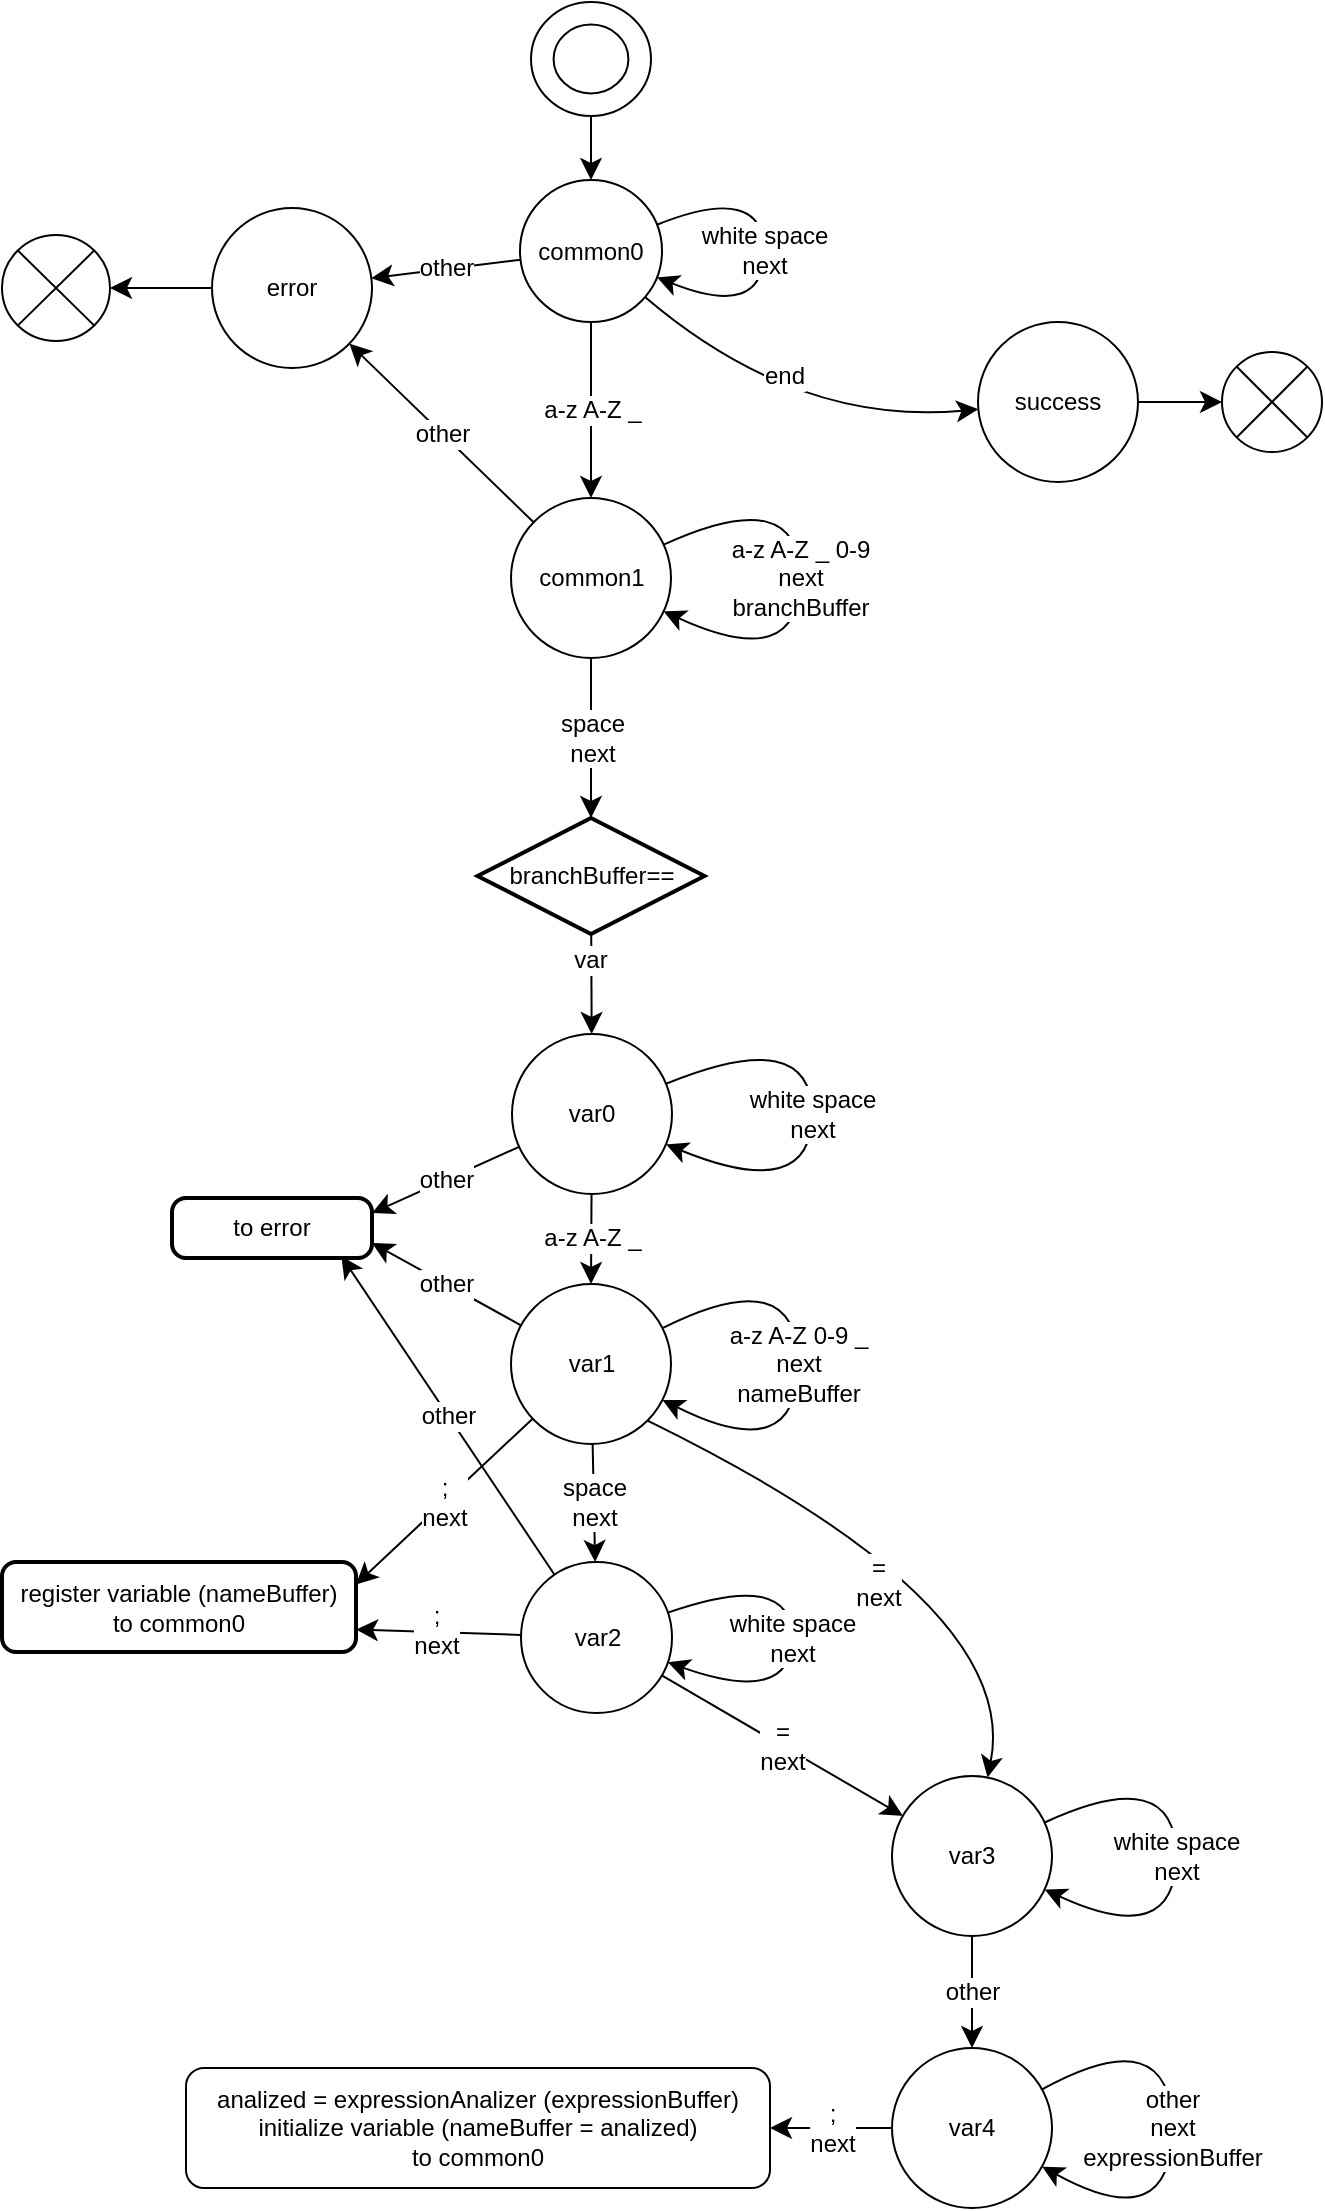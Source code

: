 <mxfile version="24.8.4">
  <diagram name="ページ1" id="jkC7DBFYIMHmfHFSw2ls">
    <mxGraphModel dx="2074" dy="1234" grid="0" gridSize="10" guides="1" tooltips="1" connect="1" arrows="1" fold="1" page="0" pageScale="1" pageWidth="827" pageHeight="1169" math="0" shadow="0">
      <root>
        <mxCell id="0" />
        <mxCell id="1" parent="0" />
        <mxCell id="uNL0XxB8N9niCBaAOZDF-7" value="a-z A-Z _" style="edgeStyle=none;curved=1;rounded=0;orthogonalLoop=1;jettySize=auto;html=1;fontSize=12;startSize=8;endSize=8;" edge="1" parent="1" source="uNL0XxB8N9niCBaAOZDF-1" target="uNL0XxB8N9niCBaAOZDF-6">
          <mxGeometry relative="1" as="geometry" />
        </mxCell>
        <mxCell id="uNL0XxB8N9niCBaAOZDF-9" value="other" style="edgeStyle=none;curved=1;rounded=0;orthogonalLoop=1;jettySize=auto;html=1;fontSize=12;startSize=8;endSize=8;" edge="1" parent="1" source="uNL0XxB8N9niCBaAOZDF-1" target="uNL0XxB8N9niCBaAOZDF-8">
          <mxGeometry relative="1" as="geometry" />
        </mxCell>
        <mxCell id="uNL0XxB8N9niCBaAOZDF-50" value="end" style="edgeStyle=none;curved=1;rounded=0;orthogonalLoop=1;jettySize=auto;html=1;fontSize=12;startSize=8;endSize=8;" edge="1" parent="1" source="uNL0XxB8N9niCBaAOZDF-1" target="uNL0XxB8N9niCBaAOZDF-51">
          <mxGeometry x="-0.177" y="15" relative="1" as="geometry">
            <mxPoint x="226" y="130.912" as="targetPoint" />
            <Array as="points">
              <mxPoint x="92" y="157" />
            </Array>
            <mxPoint as="offset" />
          </mxGeometry>
        </mxCell>
        <mxCell id="uNL0XxB8N9niCBaAOZDF-1" value="common0" style="ellipse;whiteSpace=wrap;html=1;aspect=fixed;" vertex="1" parent="1">
          <mxGeometry x="-46" y="34" width="71" height="71" as="geometry" />
        </mxCell>
        <mxCell id="uNL0XxB8N9niCBaAOZDF-2" style="edgeStyle=none;curved=1;rounded=0;orthogonalLoop=1;jettySize=auto;html=1;entryX=1;entryY=0.5;entryDx=0;entryDy=0;fontSize=12;startSize=8;endSize=8;" edge="1" parent="1" source="uNL0XxB8N9niCBaAOZDF-1" target="uNL0XxB8N9niCBaAOZDF-1">
          <mxGeometry relative="1" as="geometry" />
        </mxCell>
        <mxCell id="uNL0XxB8N9niCBaAOZDF-5" value="white space&lt;br&gt;next" style="edgeStyle=none;curved=1;rounded=0;orthogonalLoop=1;jettySize=auto;html=1;fontSize=12;startSize=8;endSize=8;" edge="1" parent="1" source="uNL0XxB8N9niCBaAOZDF-1" target="uNL0XxB8N9niCBaAOZDF-1">
          <mxGeometry relative="1" as="geometry">
            <Array as="points">
              <mxPoint x="76" y="104" />
            </Array>
          </mxGeometry>
        </mxCell>
        <mxCell id="uNL0XxB8N9niCBaAOZDF-12" value="other" style="edgeStyle=none;curved=1;rounded=0;orthogonalLoop=1;jettySize=auto;html=1;fontSize=12;startSize=8;endSize=8;" edge="1" parent="1" source="uNL0XxB8N9niCBaAOZDF-6" target="uNL0XxB8N9niCBaAOZDF-8">
          <mxGeometry relative="1" as="geometry" />
        </mxCell>
        <mxCell id="uNL0XxB8N9niCBaAOZDF-19" value="space&lt;br&gt;next" style="edgeStyle=none;curved=1;rounded=0;orthogonalLoop=1;jettySize=auto;html=1;fontSize=12;startSize=8;endSize=8;entryX=0.5;entryY=0;entryDx=0;entryDy=0;entryPerimeter=0;" edge="1" parent="1" source="uNL0XxB8N9niCBaAOZDF-6" target="uNL0XxB8N9niCBaAOZDF-20">
          <mxGeometry relative="1" as="geometry">
            <mxPoint x="-10.25" y="317" as="targetPoint" />
          </mxGeometry>
        </mxCell>
        <mxCell id="uNL0XxB8N9niCBaAOZDF-6" value="common1" style="ellipse;whiteSpace=wrap;html=1;aspect=fixed;" vertex="1" parent="1">
          <mxGeometry x="-50.5" y="193" width="80" height="80" as="geometry" />
        </mxCell>
        <mxCell id="uNL0XxB8N9niCBaAOZDF-8" value="error" style="ellipse;whiteSpace=wrap;html=1;aspect=fixed;" vertex="1" parent="1">
          <mxGeometry x="-200" y="48" width="80" height="80" as="geometry" />
        </mxCell>
        <mxCell id="uNL0XxB8N9niCBaAOZDF-10" value="a-z A-Z _ 0-9&lt;br&gt;next&lt;br&gt;branchBuffer" style="edgeStyle=none;curved=1;rounded=0;orthogonalLoop=1;jettySize=auto;html=1;fontSize=12;startSize=8;endSize=8;" edge="1" parent="1" source="uNL0XxB8N9niCBaAOZDF-6" target="uNL0XxB8N9niCBaAOZDF-6">
          <mxGeometry relative="1" as="geometry">
            <Array as="points">
              <mxPoint x="94" y="281" />
            </Array>
          </mxGeometry>
        </mxCell>
        <mxCell id="uNL0XxB8N9niCBaAOZDF-15" style="edgeStyle=none;curved=1;rounded=0;orthogonalLoop=1;jettySize=auto;html=1;entryX=0.5;entryY=0;entryDx=0;entryDy=0;fontSize=12;startSize=8;endSize=8;" edge="1" parent="1" source="uNL0XxB8N9niCBaAOZDF-13" target="uNL0XxB8N9niCBaAOZDF-1">
          <mxGeometry relative="1" as="geometry" />
        </mxCell>
        <mxCell id="uNL0XxB8N9niCBaAOZDF-13" value="" style="verticalLabelPosition=bottom;verticalAlign=top;html=1;shape=mxgraph.basic.donut;dx=11.29;" vertex="1" parent="1">
          <mxGeometry x="-40.5" y="-55" width="60" height="57" as="geometry" />
        </mxCell>
        <mxCell id="uNL0XxB8N9niCBaAOZDF-16" value="" style="verticalLabelPosition=bottom;verticalAlign=top;html=1;shape=mxgraph.flowchart.or;" vertex="1" parent="1">
          <mxGeometry x="-305" y="61.5" width="54" height="53" as="geometry" />
        </mxCell>
        <mxCell id="uNL0XxB8N9niCBaAOZDF-17" style="edgeStyle=none;curved=1;rounded=0;orthogonalLoop=1;jettySize=auto;html=1;entryX=1;entryY=0.5;entryDx=0;entryDy=0;entryPerimeter=0;fontSize=12;startSize=8;endSize=8;" edge="1" parent="1" source="uNL0XxB8N9niCBaAOZDF-8" target="uNL0XxB8N9niCBaAOZDF-16">
          <mxGeometry relative="1" as="geometry" />
        </mxCell>
        <mxCell id="uNL0XxB8N9niCBaAOZDF-22" style="edgeStyle=none;curved=1;rounded=0;orthogonalLoop=1;jettySize=auto;html=1;fontSize=12;startSize=8;endSize=8;" edge="1" parent="1" source="uNL0XxB8N9niCBaAOZDF-20" target="uNL0XxB8N9niCBaAOZDF-21">
          <mxGeometry relative="1" as="geometry" />
        </mxCell>
        <mxCell id="uNL0XxB8N9niCBaAOZDF-23" value="var" style="edgeLabel;html=1;align=center;verticalAlign=middle;resizable=0;points=[];fontSize=12;" vertex="1" connectable="0" parent="uNL0XxB8N9niCBaAOZDF-22">
          <mxGeometry x="-0.475" y="-1" relative="1" as="geometry">
            <mxPoint as="offset" />
          </mxGeometry>
        </mxCell>
        <mxCell id="uNL0XxB8N9niCBaAOZDF-20" value="branchBuffer==" style="strokeWidth=2;html=1;shape=mxgraph.flowchart.decision;whiteSpace=wrap;" vertex="1" parent="1">
          <mxGeometry x="-67.25" y="353" width="113.5" height="58" as="geometry" />
        </mxCell>
        <mxCell id="uNL0XxB8N9niCBaAOZDF-26" value="a-z A-Z _" style="edgeStyle=none;curved=1;rounded=0;orthogonalLoop=1;jettySize=auto;html=1;entryX=0.5;entryY=0;entryDx=0;entryDy=0;fontSize=12;startSize=8;endSize=8;" edge="1" parent="1" source="uNL0XxB8N9niCBaAOZDF-21" target="uNL0XxB8N9niCBaAOZDF-25">
          <mxGeometry relative="1" as="geometry" />
        </mxCell>
        <mxCell id="uNL0XxB8N9niCBaAOZDF-29" value="other" style="edgeStyle=none;curved=1;rounded=0;orthogonalLoop=1;jettySize=auto;html=1;fontSize=12;startSize=8;endSize=8;entryX=1;entryY=0.25;entryDx=0;entryDy=0;" edge="1" parent="1" source="uNL0XxB8N9niCBaAOZDF-21" target="uNL0XxB8N9niCBaAOZDF-28">
          <mxGeometry relative="1" as="geometry" />
        </mxCell>
        <mxCell id="uNL0XxB8N9niCBaAOZDF-21" value="var0" style="ellipse;whiteSpace=wrap;html=1;aspect=fixed;" vertex="1" parent="1">
          <mxGeometry x="-50" y="461" width="80" height="80" as="geometry" />
        </mxCell>
        <mxCell id="uNL0XxB8N9niCBaAOZDF-24" value="white space&lt;br&gt;next" style="edgeStyle=none;curved=1;rounded=0;orthogonalLoop=1;jettySize=auto;html=1;fontSize=12;startSize=8;endSize=8;" edge="1" parent="1" source="uNL0XxB8N9niCBaAOZDF-21" target="uNL0XxB8N9niCBaAOZDF-21">
          <mxGeometry relative="1" as="geometry">
            <Array as="points">
              <mxPoint x="100" y="546" />
            </Array>
          </mxGeometry>
        </mxCell>
        <mxCell id="uNL0XxB8N9niCBaAOZDF-31" value="other" style="edgeStyle=none;curved=1;rounded=0;orthogonalLoop=1;jettySize=auto;html=1;fontSize=12;startSize=8;endSize=8;entryX=1;entryY=0.75;entryDx=0;entryDy=0;" edge="1" parent="1" source="uNL0XxB8N9niCBaAOZDF-25" target="uNL0XxB8N9niCBaAOZDF-28">
          <mxGeometry relative="1" as="geometry" />
        </mxCell>
        <mxCell id="uNL0XxB8N9niCBaAOZDF-33" value=";&lt;div&gt;next&lt;/div&gt;" style="edgeStyle=none;curved=1;rounded=0;orthogonalLoop=1;jettySize=auto;html=1;fontSize=12;startSize=8;endSize=8;entryX=1;entryY=0.25;entryDx=0;entryDy=0;" edge="1" parent="1" source="uNL0XxB8N9niCBaAOZDF-25" target="uNL0XxB8N9niCBaAOZDF-32">
          <mxGeometry relative="1" as="geometry" />
        </mxCell>
        <mxCell id="uNL0XxB8N9niCBaAOZDF-42" value="=&lt;div&gt;next&lt;/div&gt;" style="edgeStyle=none;curved=1;rounded=0;orthogonalLoop=1;jettySize=auto;html=1;fontSize=12;startSize=8;endSize=8;exitX=1;exitY=1;exitDx=0;exitDy=0;" edge="1" parent="1" source="uNL0XxB8N9niCBaAOZDF-25" target="uNL0XxB8N9niCBaAOZDF-40">
          <mxGeometry x="-0.064" y="-22" relative="1" as="geometry">
            <Array as="points">
              <mxPoint x="205" y="746" />
            </Array>
            <mxPoint as="offset" />
          </mxGeometry>
        </mxCell>
        <mxCell id="uNL0XxB8N9niCBaAOZDF-25" value="var1" style="ellipse;whiteSpace=wrap;html=1;aspect=fixed;" vertex="1" parent="1">
          <mxGeometry x="-50.5" y="586" width="80" height="80" as="geometry" />
        </mxCell>
        <mxCell id="uNL0XxB8N9niCBaAOZDF-28" value="to error" style="rounded=1;whiteSpace=wrap;html=1;absoluteArcSize=1;arcSize=14;strokeWidth=2;" vertex="1" parent="1">
          <mxGeometry x="-220" y="543" width="100" height="30" as="geometry" />
        </mxCell>
        <mxCell id="uNL0XxB8N9niCBaAOZDF-30" value="a-z A-Z 0-9 _&lt;br&gt;next&lt;br&gt;nameBuffer" style="edgeStyle=none;curved=1;rounded=0;orthogonalLoop=1;jettySize=auto;html=1;fontSize=12;startSize=8;endSize=8;" edge="1" parent="1" source="uNL0XxB8N9niCBaAOZDF-25" target="uNL0XxB8N9niCBaAOZDF-25">
          <mxGeometry relative="1" as="geometry">
            <Array as="points">
              <mxPoint x="93" y="678" />
            </Array>
          </mxGeometry>
        </mxCell>
        <mxCell id="uNL0XxB8N9niCBaAOZDF-32" value="register variable (nameBuffer)&lt;br&gt;to common0" style="rounded=1;whiteSpace=wrap;html=1;absoluteArcSize=1;arcSize=14;strokeWidth=2;" vertex="1" parent="1">
          <mxGeometry x="-305" y="725" width="177" height="45" as="geometry" />
        </mxCell>
        <mxCell id="uNL0XxB8N9niCBaAOZDF-36" style="edgeStyle=none;curved=1;rounded=0;orthogonalLoop=1;jettySize=auto;html=1;entryX=1;entryY=0.75;entryDx=0;entryDy=0;fontSize=12;startSize=8;endSize=8;" edge="1" parent="1" source="uNL0XxB8N9niCBaAOZDF-34" target="uNL0XxB8N9niCBaAOZDF-32">
          <mxGeometry relative="1" as="geometry" />
        </mxCell>
        <mxCell id="uNL0XxB8N9niCBaAOZDF-37" value=";&lt;div&gt;next&lt;/div&gt;" style="edgeLabel;html=1;align=center;verticalAlign=middle;resizable=0;points=[];fontSize=12;" vertex="1" connectable="0" parent="uNL0XxB8N9niCBaAOZDF-36">
          <mxGeometry x="0.047" y="-1" relative="1" as="geometry">
            <mxPoint as="offset" />
          </mxGeometry>
        </mxCell>
        <mxCell id="uNL0XxB8N9niCBaAOZDF-41" value="=&lt;div&gt;next&lt;/div&gt;" style="edgeStyle=none;curved=1;rounded=0;orthogonalLoop=1;jettySize=auto;html=1;fontSize=12;startSize=8;endSize=8;" edge="1" parent="1" source="uNL0XxB8N9niCBaAOZDF-34" target="uNL0XxB8N9niCBaAOZDF-40">
          <mxGeometry relative="1" as="geometry" />
        </mxCell>
        <mxCell id="uNL0XxB8N9niCBaAOZDF-34" value="var2" style="ellipse;whiteSpace=wrap;html=1;aspect=fixed;" vertex="1" parent="1">
          <mxGeometry x="-45.5" y="725" width="75.5" height="75.5" as="geometry" />
        </mxCell>
        <mxCell id="uNL0XxB8N9niCBaAOZDF-35" value="space&lt;br&gt;next" style="edgeStyle=none;curved=1;rounded=0;orthogonalLoop=1;jettySize=auto;html=1;fontSize=12;startSize=8;endSize=8;" edge="1" parent="1" source="uNL0XxB8N9niCBaAOZDF-25" target="uNL0XxB8N9niCBaAOZDF-34">
          <mxGeometry relative="1" as="geometry" />
        </mxCell>
        <mxCell id="uNL0XxB8N9niCBaAOZDF-38" value="white space&lt;br&gt;next" style="edgeStyle=none;curved=1;rounded=0;orthogonalLoop=1;jettySize=auto;html=1;fontSize=12;startSize=8;endSize=8;" edge="1" parent="1" source="uNL0XxB8N9niCBaAOZDF-34" target="uNL0XxB8N9niCBaAOZDF-34">
          <mxGeometry relative="1" as="geometry">
            <Array as="points">
              <mxPoint x="90" y="797" />
            </Array>
          </mxGeometry>
        </mxCell>
        <mxCell id="uNL0XxB8N9niCBaAOZDF-39" value="other" style="edgeStyle=none;curved=1;rounded=0;orthogonalLoop=1;jettySize=auto;html=1;entryX=0.847;entryY=0.971;entryDx=0;entryDy=0;entryPerimeter=0;fontSize=12;startSize=8;endSize=8;" edge="1" parent="1" source="uNL0XxB8N9niCBaAOZDF-34" target="uNL0XxB8N9niCBaAOZDF-28">
          <mxGeometry relative="1" as="geometry" />
        </mxCell>
        <mxCell id="uNL0XxB8N9niCBaAOZDF-45" value="other" style="edgeStyle=none;curved=1;rounded=0;orthogonalLoop=1;jettySize=auto;html=1;fontSize=12;startSize=8;endSize=8;" edge="1" parent="1" source="uNL0XxB8N9niCBaAOZDF-40" target="uNL0XxB8N9niCBaAOZDF-44">
          <mxGeometry relative="1" as="geometry" />
        </mxCell>
        <mxCell id="uNL0XxB8N9niCBaAOZDF-40" value="var3" style="ellipse;whiteSpace=wrap;html=1;aspect=fixed;" vertex="1" parent="1">
          <mxGeometry x="140" y="832" width="80" height="80" as="geometry" />
        </mxCell>
        <mxCell id="uNL0XxB8N9niCBaAOZDF-43" value="white space&lt;div&gt;next&lt;/div&gt;" style="edgeStyle=none;curved=1;rounded=0;orthogonalLoop=1;jettySize=auto;html=1;fontSize=12;startSize=8;endSize=8;" edge="1" parent="1" source="uNL0XxB8N9niCBaAOZDF-40" target="uNL0XxB8N9niCBaAOZDF-40">
          <mxGeometry relative="1" as="geometry">
            <Array as="points">
              <mxPoint x="282" y="919" />
            </Array>
          </mxGeometry>
        </mxCell>
        <mxCell id="uNL0XxB8N9niCBaAOZDF-48" value=";&lt;br&gt;next" style="edgeStyle=none;curved=1;rounded=0;orthogonalLoop=1;jettySize=auto;html=1;entryX=1;entryY=0.5;entryDx=0;entryDy=0;fontSize=12;startSize=8;endSize=8;" edge="1" parent="1" source="uNL0XxB8N9niCBaAOZDF-44" target="uNL0XxB8N9niCBaAOZDF-47">
          <mxGeometry relative="1" as="geometry" />
        </mxCell>
        <mxCell id="uNL0XxB8N9niCBaAOZDF-44" value="var4" style="ellipse;whiteSpace=wrap;html=1;aspect=fixed;" vertex="1" parent="1">
          <mxGeometry x="140" y="968" width="80" height="80" as="geometry" />
        </mxCell>
        <mxCell id="uNL0XxB8N9niCBaAOZDF-46" value="other&lt;br&gt;next&lt;br&gt;&lt;div&gt;expressionBuffer&lt;/div&gt;" style="edgeStyle=none;curved=1;rounded=0;orthogonalLoop=1;jettySize=auto;html=1;fontSize=12;startSize=8;endSize=8;" edge="1" parent="1" source="uNL0XxB8N9niCBaAOZDF-44" target="uNL0XxB8N9niCBaAOZDF-44">
          <mxGeometry relative="1" as="geometry">
            <Array as="points">
              <mxPoint x="280" y="1063" />
            </Array>
            <mxPoint as="offset" />
          </mxGeometry>
        </mxCell>
        <mxCell id="uNL0XxB8N9niCBaAOZDF-47" value="analized = expressionAnalizer (expressionBuffer)&lt;br&gt;initialize variable (nameBuffer = analized)&lt;br&gt;to common0" style="rounded=1;whiteSpace=wrap;html=1;" vertex="1" parent="1">
          <mxGeometry x="-213" y="978" width="292" height="60" as="geometry" />
        </mxCell>
        <mxCell id="uNL0XxB8N9niCBaAOZDF-53" style="edgeStyle=none;curved=1;rounded=0;orthogonalLoop=1;jettySize=auto;html=1;fontSize=12;startSize=8;endSize=8;" edge="1" parent="1" source="uNL0XxB8N9niCBaAOZDF-51" target="uNL0XxB8N9niCBaAOZDF-52">
          <mxGeometry relative="1" as="geometry" />
        </mxCell>
        <mxCell id="uNL0XxB8N9niCBaAOZDF-51" value="success" style="ellipse;whiteSpace=wrap;html=1;aspect=fixed;" vertex="1" parent="1">
          <mxGeometry x="183" y="105" width="80" height="80" as="geometry" />
        </mxCell>
        <mxCell id="uNL0XxB8N9niCBaAOZDF-52" value="" style="verticalLabelPosition=bottom;verticalAlign=top;html=1;shape=mxgraph.flowchart.or;" vertex="1" parent="1">
          <mxGeometry x="305" y="120" width="50" height="50" as="geometry" />
        </mxCell>
      </root>
    </mxGraphModel>
  </diagram>
</mxfile>
